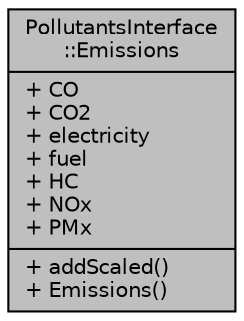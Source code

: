 digraph "PollutantsInterface::Emissions"
{
  edge [fontname="Helvetica",fontsize="10",labelfontname="Helvetica",labelfontsize="10"];
  node [fontname="Helvetica",fontsize="10",shape=record];
  Node1 [label="{PollutantsInterface\l::Emissions\n|+ CO\l+ CO2\l+ electricity\l+ fuel\l+ HC\l+ NOx\l+ PMx\l|+ addScaled()\l+ Emissions()\l}",height=0.2,width=0.4,color="black", fillcolor="grey75", style="filled", fontcolor="black"];
}
